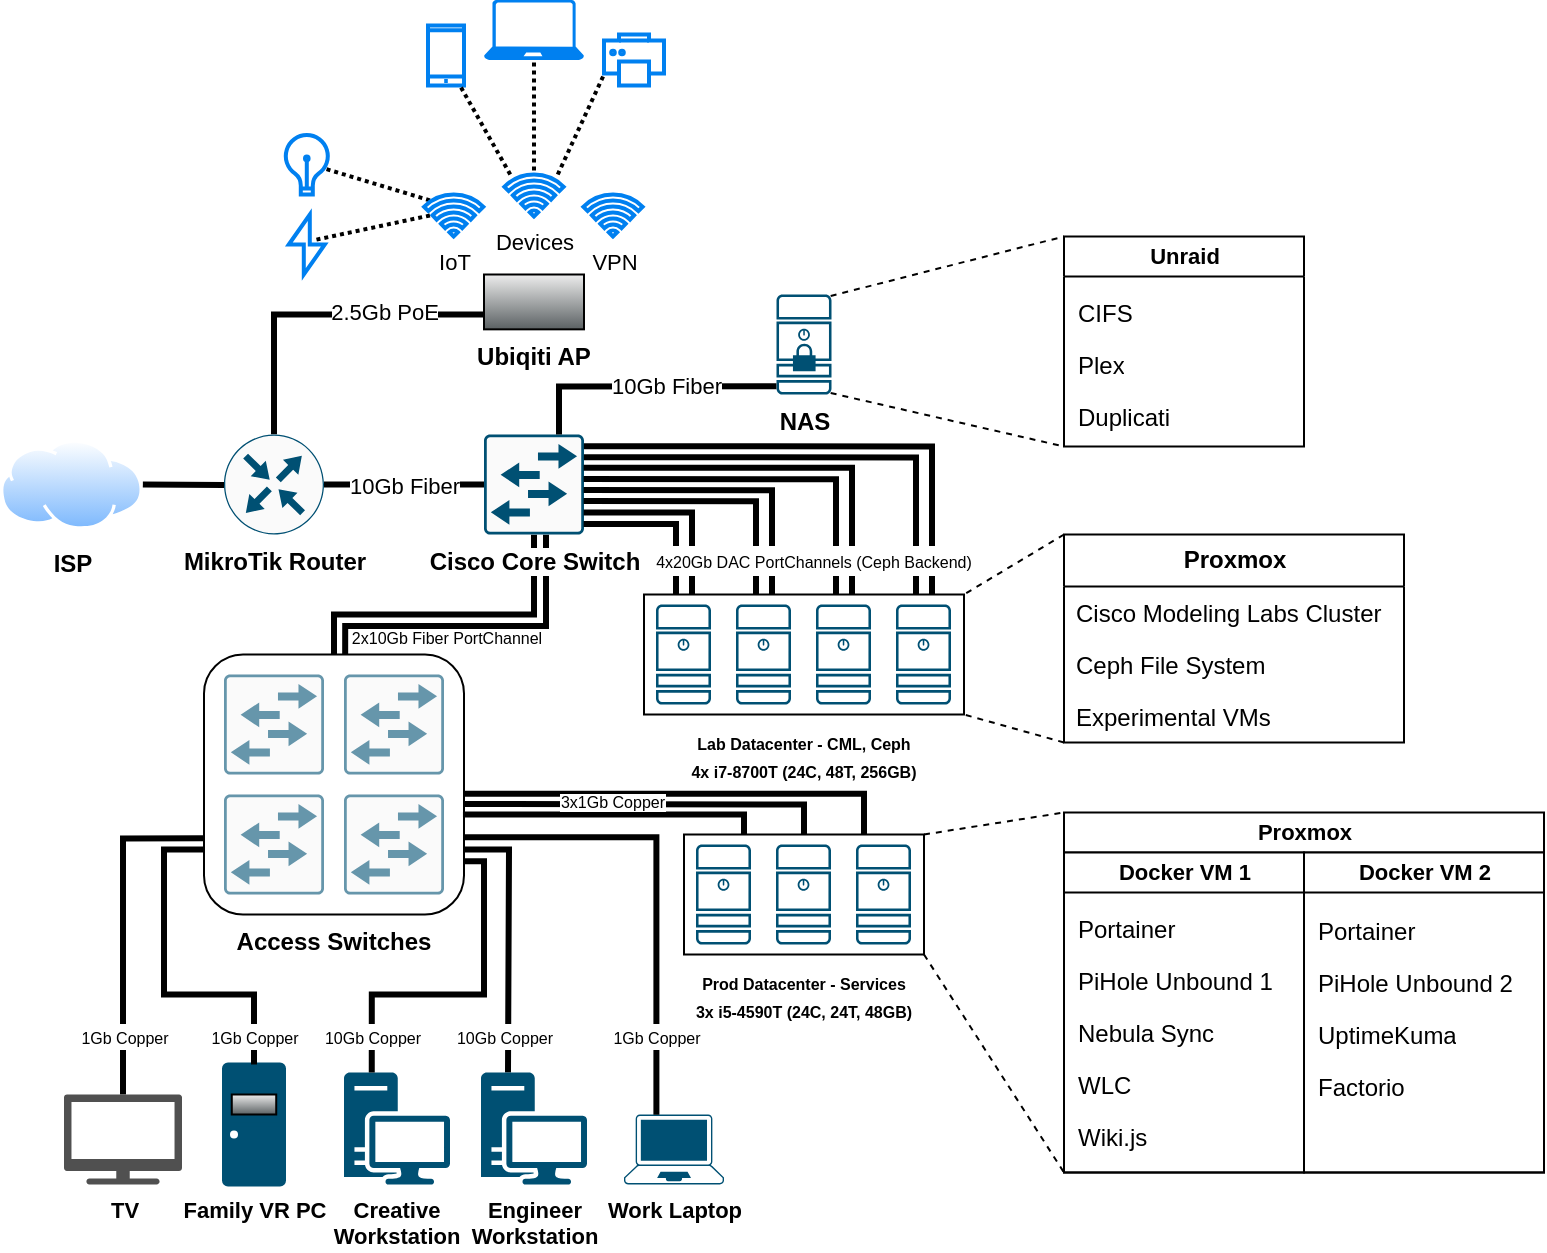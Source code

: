 <mxfile version="28.1.2">
  <diagram name="Page-1" id="eTh3aw0WYXCbbovTG8zj">
    <mxGraphModel dx="816" dy="702" grid="1" gridSize="10" guides="1" tooltips="1" connect="1" arrows="1" fold="0" page="1" pageScale="1" pageWidth="1100" pageHeight="850" math="0" shadow="0" adaptiveColors="none">
      <root>
        <mxCell id="0" />
        <mxCell id="1" parent="0" />
        <mxCell id="D5LrwT91D5c0MHAF4rOE-90" style="edgeStyle=orthogonalEdgeStyle;shape=connector;rounded=0;orthogonalLoop=1;jettySize=auto;html=1;exitX=0.62;exitY=1;exitDx=0;exitDy=0;exitPerimeter=0;entryX=0.543;entryY=0.001;entryDx=0;entryDy=0;entryPerimeter=0;strokeColor=default;strokeWidth=3;align=center;verticalAlign=middle;fontFamily=Helvetica;fontSize=11;fontColor=default;labelBackgroundColor=default;endArrow=none;endFill=0;" parent="1" source="lbnmV9Moz0TXLxYADeuH-9" target="lbnmV9Moz0TXLxYADeuH-22" edge="1">
          <mxGeometry relative="1" as="geometry">
            <Array as="points">
              <mxPoint x="321" y="393" />
              <mxPoint x="221" y="393" />
            </Array>
          </mxGeometry>
        </mxCell>
        <mxCell id="lbnmV9Moz0TXLxYADeuH-19" style="rounded=0;orthogonalLoop=1;jettySize=auto;html=1;exitX=0.5;exitY=0;exitDx=0;exitDy=0;exitPerimeter=0;endArrow=none;endFill=0;strokeWidth=3;elbow=vertical;edgeStyle=elbowEdgeStyle;" parent="1" source="lbnmV9Moz0TXLxYADeuH-7" target="lbnmV9Moz0TXLxYADeuH-11" edge="1">
          <mxGeometry relative="1" as="geometry">
            <Array as="points">
              <mxPoint x="220" y="237.25" />
              <mxPoint x="300" y="247.25" />
            </Array>
          </mxGeometry>
        </mxCell>
        <mxCell id="NO0hMIeCVV5FIhQQeRoq-9" value="2.5Gb PoE" style="edgeLabel;html=1;align=center;verticalAlign=middle;resizable=0;points=[];" parent="lbnmV9Moz0TXLxYADeuH-19" vertex="1" connectable="0">
          <mxGeometry x="-0.023" y="2" relative="1" as="geometry">
            <mxPoint x="34" as="offset" />
          </mxGeometry>
        </mxCell>
        <mxCell id="lbnmV9Moz0TXLxYADeuH-7" value="&lt;b&gt;MikroTik Router&lt;/b&gt;" style="sketch=0;points=[[0.5,0,0],[1,0.5,0],[0.5,1,0],[0,0.5,0],[0.145,0.145,0],[0.856,0.145,0],[0.855,0.856,0],[0.145,0.855,0]];verticalLabelPosition=bottom;html=1;verticalAlign=top;aspect=fixed;align=center;pointerEvents=1;shape=mxgraph.cisco19.rect;prIcon=router;fillColor=#FAFAFA;strokeColor=#005073;" parent="1" vertex="1">
          <mxGeometry x="160" y="297.25" width="50" height="50" as="geometry" />
        </mxCell>
        <mxCell id="NO0hMIeCVV5FIhQQeRoq-6" style="edgeStyle=orthogonalEdgeStyle;rounded=0;orthogonalLoop=1;jettySize=auto;html=1;exitX=0.5;exitY=1;exitDx=0;exitDy=0;exitPerimeter=0;entryX=0.5;entryY=0;entryDx=0;entryDy=0;endArrow=none;endFill=0;strokeWidth=3;" parent="1" source="lbnmV9Moz0TXLxYADeuH-9" target="lbnmV9Moz0TXLxYADeuH-22" edge="1">
          <mxGeometry relative="1" as="geometry">
            <Array as="points">
              <mxPoint x="315" y="387.25" />
              <mxPoint x="215" y="387.25" />
            </Array>
          </mxGeometry>
        </mxCell>
        <mxCell id="D5LrwT91D5c0MHAF4rOE-92" value="&lt;span style=&quot;font-size: 8px;&quot;&gt;2x10Gb Fiber PortChannel&lt;/span&gt;" style="edgeLabel;html=1;align=center;verticalAlign=middle;resizable=0;points=[];fontFamily=Helvetica;fontSize=11;fontColor=default;labelBackgroundColor=none;" parent="NO0hMIeCVV5FIhQQeRoq-6" vertex="1" connectable="0">
          <mxGeometry x="0.07" y="2" relative="1" as="geometry">
            <mxPoint x="1" y="8" as="offset" />
          </mxGeometry>
        </mxCell>
        <mxCell id="lbnmV9Moz0TXLxYADeuH-9" value="&lt;b style=&quot;background-color: light-dark(#ffffff, var(--ge-dark-color, #121212));&quot;&gt;Cisco Core Switch&lt;/b&gt;" style="sketch=0;points=[[0,0.25,0,0,0],[0,0.5,0,0,0],[0,0.75,0,0,0],[0.015,0.015,0,0,0],[0.015,0.985,0,0,0],[0.25,0,0,0,0],[0.25,1,0,0,0],[0.5,0,0,0,0],[0.5,1,0,0,0],[0.62,1,0,0,0],[0.75,0,0,0,0],[0.75,1,0,0,0],[0.985,0.015,0,0,0],[0.985,0.985,0,0,0],[1,0.25,0,0,0],[1,0.5,0,0,0],[1,0.75,0,0,0]];verticalLabelPosition=bottom;html=1;verticalAlign=top;aspect=fixed;align=center;pointerEvents=1;shape=mxgraph.cisco19.rect;prIcon=workgroup_switch;fillColor=#FAFAFA;strokeColor=#005073;" parent="1" vertex="1">
          <mxGeometry x="290" y="297.25" width="50" height="50" as="geometry" />
        </mxCell>
        <mxCell id="lbnmV9Moz0TXLxYADeuH-11" value="Ubiqiti AP" style="fillColorStyles=neutralFill;neutralFill=#9DA6A8;shape=mxgraph.networks2.icon;aspect=fixed;fillColor=#EDEDED;strokeColor=#000000;gradientColor=#5B6163;network2IconShadow=1;network2bgFillColor=none;labelPosition=center;verticalLabelPosition=bottom;align=center;verticalAlign=top;network2Icon=mxgraph.networks2.wireless_hub;network2IconYOffset=-0.114;network2IconW=1;network2IconH=0.548;fontStyle=1" parent="1" vertex="1">
          <mxGeometry x="290" y="217.25" width="50" height="27.425" as="geometry" />
        </mxCell>
        <mxCell id="lbnmV9Moz0TXLxYADeuH-18" style="edgeStyle=none;rounded=0;orthogonalLoop=1;jettySize=auto;html=1;exitX=1;exitY=0.5;exitDx=0;exitDy=0;exitPerimeter=0;entryX=0;entryY=0.5;entryDx=0;entryDy=0;entryPerimeter=0;endArrow=none;endFill=0;strokeWidth=3;" parent="1" source="lbnmV9Moz0TXLxYADeuH-7" target="lbnmV9Moz0TXLxYADeuH-9" edge="1">
          <mxGeometry relative="1" as="geometry" />
        </mxCell>
        <mxCell id="NO0hMIeCVV5FIhQQeRoq-28" value="10Gb Fiber" style="edgeLabel;html=1;align=center;verticalAlign=middle;resizable=0;points=[];" parent="lbnmV9Moz0TXLxYADeuH-18" vertex="1" connectable="0">
          <mxGeometry x="-0.017" relative="1" as="geometry">
            <mxPoint as="offset" />
          </mxGeometry>
        </mxCell>
        <mxCell id="OCqcyEJDrD8Cijfm78Pi-2" style="edgeStyle=orthogonalEdgeStyle;shape=connector;rounded=0;orthogonalLoop=1;jettySize=auto;html=1;exitX=1;exitY=0.75;exitDx=0;exitDy=0;strokeColor=default;strokeWidth=3;align=center;verticalAlign=middle;fontFamily=Helvetica;fontSize=11;fontColor=default;labelBackgroundColor=default;endArrow=none;endFill=0;" parent="1" source="lbnmV9Moz0TXLxYADeuH-22" edge="1">
          <mxGeometry relative="1" as="geometry">
            <mxPoint x="302" y="616.25" as="targetPoint" />
          </mxGeometry>
        </mxCell>
        <mxCell id="D5LrwT91D5c0MHAF4rOE-105" value="&lt;span style=&quot;font-size: 8px;&quot;&gt;10Gb Copper&lt;/span&gt;" style="edgeLabel;html=1;align=center;verticalAlign=middle;resizable=0;points=[];fontFamily=Helvetica;fontSize=11;fontColor=default;labelBackgroundColor=default;" parent="OCqcyEJDrD8Cijfm78Pi-2" vertex="1" connectable="0">
          <mxGeometry x="0.762" y="-1" relative="1" as="geometry">
            <mxPoint x="-1" y="-3" as="offset" />
          </mxGeometry>
        </mxCell>
        <mxCell id="OCqcyEJDrD8Cijfm78Pi-7" style="edgeStyle=orthogonalEdgeStyle;shape=connector;rounded=0;orthogonalLoop=1;jettySize=auto;html=1;exitX=-0.001;exitY=0.707;exitDx=0;exitDy=0;strokeColor=default;strokeWidth=3;align=center;verticalAlign=middle;fontFamily=Helvetica;fontSize=11;fontColor=default;labelBackgroundColor=default;endArrow=none;endFill=0;exitPerimeter=0;" parent="1" source="lbnmV9Moz0TXLxYADeuH-22" target="h3bOcEDEYmljnP3_BpeO-5" edge="1">
          <mxGeometry relative="1" as="geometry" />
        </mxCell>
        <mxCell id="D5LrwT91D5c0MHAF4rOE-103" value="&lt;font style=&quot;font-size: 8px;&quot;&gt;1Gb Copper&lt;/font&gt;" style="edgeLabel;html=1;align=center;verticalAlign=middle;resizable=0;points=[];fontFamily=Helvetica;fontSize=11;fontColor=default;labelBackgroundColor=default;" parent="OCqcyEJDrD8Cijfm78Pi-7" vertex="1" connectable="0">
          <mxGeometry x="0.674" relative="1" as="geometry">
            <mxPoint y="-2" as="offset" />
          </mxGeometry>
        </mxCell>
        <mxCell id="NO0hMIeCVV5FIhQQeRoq-17" value="" style="group;movable=1;connectable=1;dropTarget=0;container=0;" parent="1" vertex="1" connectable="0">
          <mxGeometry x="150" y="407.25" width="130" height="130" as="geometry" />
        </mxCell>
        <mxCell id="lbnmV9Moz0TXLxYADeuH-22" value="Access Switches" style="rounded=1;whiteSpace=wrap;html=1;verticalAlign=top;movable=1;resizable=1;rotatable=1;deletable=1;editable=1;locked=0;connectable=1;labelPosition=center;verticalLabelPosition=bottom;align=center;fontStyle=1;container=0;" parent="NO0hMIeCVV5FIhQQeRoq-17" vertex="1">
          <mxGeometry width="130" height="130" as="geometry" />
        </mxCell>
        <mxCell id="lbnmV9Moz0TXLxYADeuH-12" value="" style="sketch=0;points=[[0.015,0.015,0],[0.985,0.015,0],[0.985,0.985,0],[0.015,0.985,0],[0.25,0,0],[0.5,0,0],[0.75,0,0],[1,0.25,0],[1,0.5,0],[1,0.75,0],[0.75,1,0],[0.5,1,0],[0.25,1,0],[0,0.75,0],[0,0.5,0],[0,0.25,0]];verticalLabelPosition=bottom;html=1;verticalAlign=top;aspect=fixed;align=center;pointerEvents=1;shape=mxgraph.cisco19.rect;prIcon=workgroup_switch;fillColor=#FAFAFA;strokeColor=#6696AB;movable=1;resizable=1;rotatable=1;deletable=1;editable=1;locked=0;connectable=1;container=0;" parent="NO0hMIeCVV5FIhQQeRoq-17" vertex="1">
          <mxGeometry x="70" y="70" width="50" height="50" as="geometry" />
        </mxCell>
        <mxCell id="lbnmV9Moz0TXLxYADeuH-13" value="" style="sketch=0;points=[[0.015,0.015,0],[0.985,0.015,0],[0.985,0.985,0],[0.015,0.985,0],[0.25,0,0],[0.5,0,0],[0.75,0,0],[1,0.25,0],[1,0.5,0],[1,0.75,0],[0.75,1,0],[0.5,1,0],[0.25,1,0],[0,0.75,0],[0,0.5,0],[0,0.25,0]];verticalLabelPosition=bottom;html=1;verticalAlign=top;aspect=fixed;align=center;pointerEvents=1;shape=mxgraph.cisco19.rect;prIcon=workgroup_switch;fillColor=#FAFAFA;strokeColor=#6696AB;movable=1;resizable=1;rotatable=1;deletable=1;editable=1;locked=0;connectable=1;container=0;" parent="NO0hMIeCVV5FIhQQeRoq-17" vertex="1">
          <mxGeometry x="10" y="10" width="50" height="50" as="geometry" />
        </mxCell>
        <mxCell id="lbnmV9Moz0TXLxYADeuH-14" value="" style="sketch=0;points=[[0.015,0.015,0],[0.985,0.015,0],[0.985,0.985,0],[0.015,0.985,0],[0.25,0,0],[0.5,0,0],[0.75,0,0],[1,0.25,0],[1,0.5,0],[1,0.75,0],[0.75,1,0],[0.5,1,0],[0.25,1,0],[0,0.75,0],[0,0.5,0],[0,0.25,0]];verticalLabelPosition=bottom;html=1;verticalAlign=top;aspect=fixed;align=center;pointerEvents=1;shape=mxgraph.cisco19.rect;prIcon=workgroup_switch;fillColor=#FAFAFA;strokeColor=#6696AB;movable=1;resizable=1;rotatable=1;deletable=1;editable=1;locked=0;connectable=1;container=0;" parent="NO0hMIeCVV5FIhQQeRoq-17" vertex="1">
          <mxGeometry x="10" y="70" width="50" height="50" as="geometry" />
        </mxCell>
        <mxCell id="lbnmV9Moz0TXLxYADeuH-15" value="" style="sketch=0;points=[[0.015,0.015,0],[0.985,0.015,0],[0.985,0.985,0],[0.015,0.985,0],[0.25,0,0],[0.5,0,0],[0.75,0,0],[1,0.25,0],[1,0.5,0],[1,0.75,0],[0.75,1,0],[0.5,1,0],[0.25,1,0],[0,0.75,0],[0,0.5,0],[0,0.25,0]];verticalLabelPosition=bottom;html=1;verticalAlign=top;aspect=fixed;align=center;pointerEvents=1;shape=mxgraph.cisco19.rect;prIcon=workgroup_switch;fillColor=#FAFAFA;strokeColor=#6696AB;movable=1;resizable=1;rotatable=1;deletable=1;editable=1;locked=0;connectable=1;container=0;" parent="NO0hMIeCVV5FIhQQeRoq-17" vertex="1">
          <mxGeometry x="70" y="10" width="50" height="50" as="geometry" />
        </mxCell>
        <mxCell id="D5LrwT91D5c0MHAF4rOE-84" style="edgeStyle=none;shape=connector;rounded=0;orthogonalLoop=1;jettySize=auto;html=1;exitX=0.985;exitY=0.985;exitDx=0;exitDy=0;exitPerimeter=0;entryX=0;entryY=1;entryDx=0;entryDy=0;dashed=1;strokeColor=default;align=center;verticalAlign=middle;fontFamily=Helvetica;fontSize=11;fontColor=default;labelBackgroundColor=default;endArrow=none;endFill=0;" parent="1" source="NO0hMIeCVV5FIhQQeRoq-22" target="D5LrwT91D5c0MHAF4rOE-27" edge="1">
          <mxGeometry relative="1" as="geometry" />
        </mxCell>
        <mxCell id="D5LrwT91D5c0MHAF4rOE-85" style="edgeStyle=none;shape=connector;rounded=0;orthogonalLoop=1;jettySize=auto;html=1;exitX=0.985;exitY=0.015;exitDx=0;exitDy=0;exitPerimeter=0;entryX=0;entryY=0;entryDx=0;entryDy=0;dashed=1;strokeColor=default;align=center;verticalAlign=middle;fontFamily=Helvetica;fontSize=11;fontColor=default;labelBackgroundColor=default;endArrow=none;endFill=0;" parent="1" source="NO0hMIeCVV5FIhQQeRoq-22" target="D5LrwT91D5c0MHAF4rOE-27" edge="1">
          <mxGeometry relative="1" as="geometry" />
        </mxCell>
        <mxCell id="NO0hMIeCVV5FIhQQeRoq-22" value="&lt;b&gt;NAS&lt;/b&gt;" style="sketch=0;points=[[0.015,0.015,0],[0.985,0.015,0],[0.985,0.985,0],[0.015,0.985,0],[0.25,0,0],[0.5,0,0],[0.75,0,0],[1,0.25,0],[1,0.5,0],[1,0.75,0],[0.75,1,0],[0.5,1,0],[0.25,1,0],[0,0.75,0],[0,0.5,0],[0,0.25,0]];verticalLabelPosition=bottom;html=1;verticalAlign=top;aspect=fixed;align=center;pointerEvents=1;shape=mxgraph.cisco19.secure_server;fillColor=#005073;strokeColor=none;" parent="1" vertex="1">
          <mxGeometry x="436.25" y="227.25" width="27.5" height="50" as="geometry" />
        </mxCell>
        <mxCell id="NO0hMIeCVV5FIhQQeRoq-27" value="" style="group;verticalAlign=top;labelPosition=center;verticalLabelPosition=bottom;align=center;points=[[0,0,0,0,0],[0,0.25,0,0,0],[0,0.5,0,0,0],[0,0.75,0,0,0],[0,1,0,0,0],[0.1,0,0,0,0],[0.15,0,0,0,0],[0.25,1,0,0,0],[0.35,0,0,0,0],[0.4,0,0,0,0],[0.5,1,0,0,0],[0.6,0,0,0,0],[0.65,0,0,0,0],[0.75,1,0,0,0],[0.85,0,0,0,0],[0.9,0,0,0,0],[1,0,0,0,0],[1,0.25,0,0,0],[1,0.5,0,0,0],[1,0.75,0,0,0],[1,1,0,0,0]];" parent="1" vertex="1" connectable="0">
          <mxGeometry x="370" y="377.25" width="160" height="60" as="geometry" />
        </mxCell>
        <mxCell id="NO0hMIeCVV5FIhQQeRoq-26" value="&lt;font style=&quot;font-size: 8px;&quot;&gt;Lab Datacenter - CML, Ceph&lt;br&gt;4x i7-8700T (24C, 48T, 256GB)&lt;/font&gt;" style="rounded=0;whiteSpace=wrap;html=1;verticalAlign=top;labelPosition=center;verticalLabelPosition=bottom;align=center;fontStyle=1;points=[[0,0,0,0,0],[0,0.25,0,0,0],[0,0.5,0,0,0],[0,0.75,0,0,0],[0,1,0,0,0],[0.1,0,0,0,0],[0.15,0,0,0,0],[0.25,1,0,0,0],[0.35,0,0,0,0],[0.4,0,0,0,0],[0.5,1,0,0,0],[0.6,0,0,0,0],[0.65,0,0,0,0],[0.75,1,0,0,0],[0.85,0,0,0,0],[0.9,0,0,0,0],[1,0,0,0,0],[1,0.25,0,0,0],[1,0.5,0,0,0],[1,0.75,0,0,0],[1,1,0,0,0]];" parent="NO0hMIeCVV5FIhQQeRoq-27" vertex="1">
          <mxGeometry width="160" height="60" as="geometry" />
        </mxCell>
        <mxCell id="NO0hMIeCVV5FIhQQeRoq-21" value="" style="sketch=0;points=[[0.015,0.015,0],[0.985,0.015,0],[0.985,0.985,0],[0.015,0.985,0],[0.25,0,0],[0.5,0,0],[0.75,0,0],[1,0.25,0],[1,0.5,0],[1,0.75,0],[0.75,1,0],[0.5,1,0],[0.25,1,0],[0,0.75,0],[0,0.5,0],[0,0.25,0]];verticalLabelPosition=bottom;html=1;verticalAlign=top;aspect=fixed;align=center;pointerEvents=1;shape=mxgraph.cisco19.server;fillColor=#005073;strokeColor=none;" parent="NO0hMIeCVV5FIhQQeRoq-27" vertex="1">
          <mxGeometry x="6" y="5" width="27.5" height="50" as="geometry" />
        </mxCell>
        <mxCell id="NO0hMIeCVV5FIhQQeRoq-23" value="" style="sketch=0;points=[[0.015,0.015,0],[0.985,0.015,0],[0.985,0.985,0],[0.015,0.985,0],[0.25,0,0],[0.5,0,0],[0.75,0,0],[1,0.25,0],[1,0.5,0],[1,0.75,0],[0.75,1,0],[0.5,1,0],[0.25,1,0],[0,0.75,0],[0,0.5,0],[0,0.25,0]];verticalLabelPosition=bottom;html=1;verticalAlign=top;aspect=fixed;align=center;pointerEvents=1;shape=mxgraph.cisco19.server;fillColor=#005073;strokeColor=none;" parent="NO0hMIeCVV5FIhQQeRoq-27" vertex="1">
          <mxGeometry x="46" y="5" width="27.5" height="50" as="geometry" />
        </mxCell>
        <mxCell id="NO0hMIeCVV5FIhQQeRoq-24" value="" style="sketch=0;points=[[0.015,0.015,0],[0.985,0.015,0],[0.985,0.985,0],[0.015,0.985,0],[0.25,0,0],[0.5,0,0],[0.75,0,0],[1,0.25,0],[1,0.5,0],[1,0.75,0],[0.75,1,0],[0.5,1,0],[0.25,1,0],[0,0.75,0],[0,0.5,0],[0,0.25,0]];verticalLabelPosition=bottom;html=1;verticalAlign=top;aspect=fixed;align=center;pointerEvents=1;shape=mxgraph.cisco19.server;fillColor=#005073;strokeColor=none;" parent="NO0hMIeCVV5FIhQQeRoq-27" vertex="1">
          <mxGeometry x="86" y="5" width="27.5" height="50" as="geometry" />
        </mxCell>
        <mxCell id="NO0hMIeCVV5FIhQQeRoq-25" value="" style="sketch=0;points=[[0.015,0.015,0],[0.985,0.015,0],[0.985,0.985,0],[0.015,0.985,0],[0.25,0,0],[0.5,0,0],[0.75,0,0],[1,0.25,0],[1,0.5,0],[1,0.75,0],[0.75,1,0],[0.5,1,0],[0.25,1,0],[0,0.75,0],[0,0.5,0],[0,0.25,0]];verticalLabelPosition=bottom;html=1;verticalAlign=top;aspect=fixed;align=center;pointerEvents=1;shape=mxgraph.cisco19.server;fillColor=#005073;strokeColor=none;" parent="NO0hMIeCVV5FIhQQeRoq-27" vertex="1">
          <mxGeometry x="126" y="5" width="27.5" height="50" as="geometry" />
        </mxCell>
        <mxCell id="NO0hMIeCVV5FIhQQeRoq-31" style="edgeStyle=orthogonalEdgeStyle;shape=connector;rounded=0;orthogonalLoop=1;jettySize=auto;html=1;exitX=0.65;exitY=0;exitDx=0;exitDy=0;entryX=0.996;entryY=0.333;entryDx=0;entryDy=0;entryPerimeter=0;strokeColor=default;strokeWidth=3;align=center;verticalAlign=middle;fontFamily=Helvetica;fontSize=11;fontColor=default;labelBackgroundColor=default;endArrow=none;endFill=0;exitPerimeter=0;" parent="1" source="NO0hMIeCVV5FIhQQeRoq-26" target="lbnmV9Moz0TXLxYADeuH-9" edge="1">
          <mxGeometry relative="1" as="geometry">
            <Array as="points">
              <mxPoint x="474" y="314" />
            </Array>
          </mxGeometry>
        </mxCell>
        <mxCell id="NO0hMIeCVV5FIhQQeRoq-32" style="edgeStyle=orthogonalEdgeStyle;shape=connector;rounded=0;orthogonalLoop=1;jettySize=auto;html=1;exitX=0.4;exitY=0;exitDx=0;exitDy=0;entryX=0.996;entryY=0.556;entryDx=0;entryDy=0;entryPerimeter=0;strokeColor=default;strokeWidth=3;align=center;verticalAlign=middle;fontFamily=Helvetica;fontSize=11;fontColor=default;labelBackgroundColor=default;endArrow=none;endFill=0;exitPerimeter=0;" parent="1" source="NO0hMIeCVV5FIhQQeRoq-26" target="lbnmV9Moz0TXLxYADeuH-9" edge="1">
          <mxGeometry relative="1" as="geometry" />
        </mxCell>
        <mxCell id="NO0hMIeCVV5FIhQQeRoq-36" style="edgeStyle=orthogonalEdgeStyle;shape=connector;rounded=0;orthogonalLoop=1;jettySize=auto;html=1;entryX=0.999;entryY=0.118;entryDx=0;entryDy=0;entryPerimeter=0;strokeColor=default;strokeWidth=3;align=center;verticalAlign=middle;fontFamily=Helvetica;fontSize=11;fontColor=default;labelBackgroundColor=default;endArrow=none;endFill=0;exitX=0.9;exitY=0;exitDx=0;exitDy=0;exitPerimeter=0;" parent="1" target="lbnmV9Moz0TXLxYADeuH-9" edge="1" source="NO0hMIeCVV5FIhQQeRoq-26">
          <mxGeometry relative="1" as="geometry">
            <mxPoint x="528" y="377.25" as="sourcePoint" />
            <Array as="points">
              <mxPoint x="514" y="303" />
            </Array>
          </mxGeometry>
        </mxCell>
        <mxCell id="NO0hMIeCVV5FIhQQeRoq-46" style="edgeStyle=orthogonalEdgeStyle;shape=connector;rounded=0;orthogonalLoop=1;jettySize=auto;html=1;exitX=0.75;exitY=0;exitDx=0;exitDy=0;exitPerimeter=0;entryX=-0.002;entryY=0.918;entryDx=0;entryDy=0;entryPerimeter=0;strokeColor=default;strokeWidth=3;align=center;verticalAlign=middle;fontFamily=Helvetica;fontSize=11;fontColor=default;labelBackgroundColor=default;endArrow=none;endFill=0;" parent="1" source="lbnmV9Moz0TXLxYADeuH-9" target="NO0hMIeCVV5FIhQQeRoq-22" edge="1">
          <mxGeometry relative="1" as="geometry">
            <Array as="points">
              <mxPoint x="327" y="273.25" />
            </Array>
          </mxGeometry>
        </mxCell>
        <mxCell id="8GofJGXbrdM40KDC0A-a-19" value="10Gb Fiber" style="edgeLabel;html=1;align=center;verticalAlign=middle;resizable=0;points=[];fontFamily=Helvetica;fontSize=11;fontColor=default;labelBackgroundColor=default;" parent="NO0hMIeCVV5FIhQQeRoq-46" vertex="1" connectable="0">
          <mxGeometry x="0.161" relative="1" as="geometry">
            <mxPoint as="offset" />
          </mxGeometry>
        </mxCell>
        <mxCell id="fddtgmEfxXLfXS1tYtdZ-1" style="edgeStyle=orthogonalEdgeStyle;rounded=0;orthogonalLoop=1;jettySize=auto;html=1;entryX=0.85;entryY=0;entryDx=0;entryDy=0;entryPerimeter=0;strokeWidth=3;endArrow=none;endFill=0;exitX=0.999;exitY=0.228;exitDx=0;exitDy=0;exitPerimeter=0;" parent="1" source="lbnmV9Moz0TXLxYADeuH-9" target="NO0hMIeCVV5FIhQQeRoq-26" edge="1">
          <mxGeometry relative="1" as="geometry">
            <mxPoint x="340" y="309.25" as="sourcePoint" />
          </mxGeometry>
        </mxCell>
        <mxCell id="fddtgmEfxXLfXS1tYtdZ-2" style="edgeStyle=orthogonalEdgeStyle;shape=connector;rounded=0;orthogonalLoop=1;jettySize=auto;html=1;exitX=0.996;exitY=0.446;exitDx=0;exitDy=0;exitPerimeter=0;strokeColor=default;strokeWidth=3;align=center;verticalAlign=middle;fontFamily=Helvetica;fontSize=11;fontColor=default;labelBackgroundColor=default;endArrow=none;endFill=0;entryX=0.6;entryY=0;entryDx=0;entryDy=0;entryPerimeter=0;" parent="1" source="lbnmV9Moz0TXLxYADeuH-9" edge="1" target="NO0hMIeCVV5FIhQQeRoq-26">
          <mxGeometry relative="1" as="geometry">
            <mxPoint x="470" y="377.25" as="targetPoint" />
          </mxGeometry>
        </mxCell>
        <mxCell id="fddtgmEfxXLfXS1tYtdZ-3" style="edgeStyle=orthogonalEdgeStyle;shape=connector;rounded=0;orthogonalLoop=1;jettySize=auto;html=1;exitX=0.996;exitY=0.666;exitDx=0;exitDy=0;exitPerimeter=0;entryX=0.35;entryY=0;entryDx=0;entryDy=0;entryPerimeter=0;strokeColor=default;strokeWidth=3;align=center;verticalAlign=middle;fontFamily=Helvetica;fontSize=11;fontColor=default;labelBackgroundColor=default;endArrow=none;endFill=0;" parent="1" source="lbnmV9Moz0TXLxYADeuH-9" target="NO0hMIeCVV5FIhQQeRoq-26" edge="1">
          <mxGeometry relative="1" as="geometry" />
        </mxCell>
        <mxCell id="fddtgmEfxXLfXS1tYtdZ-4" style="edgeStyle=orthogonalEdgeStyle;shape=connector;rounded=0;orthogonalLoop=1;jettySize=auto;html=1;exitX=0.15;exitY=0;exitDx=0;exitDy=0;entryX=0.996;entryY=0.779;entryDx=0;entryDy=0;entryPerimeter=0;strokeColor=default;strokeWidth=3;align=center;verticalAlign=middle;fontFamily=Helvetica;fontSize=11;fontColor=default;labelBackgroundColor=default;endArrow=none;endFill=0;exitPerimeter=0;" parent="1" source="NO0hMIeCVV5FIhQQeRoq-26" target="lbnmV9Moz0TXLxYADeuH-9" edge="1">
          <mxGeometry relative="1" as="geometry" />
        </mxCell>
        <mxCell id="fddtgmEfxXLfXS1tYtdZ-5" style="edgeStyle=orthogonalEdgeStyle;shape=connector;rounded=0;orthogonalLoop=1;jettySize=auto;html=1;exitX=0.1;exitY=0;exitDx=0;exitDy=0;entryX=0.996;entryY=0.894;entryDx=0;entryDy=0;entryPerimeter=0;strokeColor=default;strokeWidth=3;align=center;verticalAlign=middle;fontFamily=Helvetica;fontSize=11;fontColor=default;labelBackgroundColor=default;endArrow=none;endFill=0;exitPerimeter=0;" parent="1" source="NO0hMIeCVV5FIhQQeRoq-26" target="lbnmV9Moz0TXLxYADeuH-9" edge="1">
          <mxGeometry relative="1" as="geometry" />
        </mxCell>
        <mxCell id="8GofJGXbrdM40KDC0A-a-2" value="&lt;font style=&quot;font-size: 8px;&quot;&gt;4x20Gb DAC PortChannels (Ceph Backend)&lt;/font&gt;" style="text;html=1;align=center;verticalAlign=middle;whiteSpace=wrap;rounded=0;labelBackgroundColor=default;" parent="1" vertex="1">
          <mxGeometry x="370" y="344.75" width="170" height="30" as="geometry" />
        </mxCell>
        <mxCell id="8GofJGXbrdM40KDC0A-a-8" value="" style="group;labelPosition=center;verticalLabelPosition=bottom;align=center;verticalAlign=bottom;" parent="1" vertex="1" connectable="0">
          <mxGeometry x="390" y="497.25" width="120" height="60" as="geometry" />
        </mxCell>
        <mxCell id="8GofJGXbrdM40KDC0A-a-7" value="&lt;font style=&quot;font-size: 8px;&quot;&gt;&lt;b style=&quot;&quot;&gt;Prod Datacenter - Services&lt;br&gt;3x i5-4590T (24C, 24T, 48GB&lt;span style=&quot;background-color: transparent; color: light-dark(rgb(0, 0, 0), rgb(255, 255, 255));&quot;&gt;)&lt;/span&gt;&lt;/b&gt;&lt;/font&gt;" style="rounded=0;whiteSpace=wrap;html=1;verticalAlign=top;labelPosition=center;verticalLabelPosition=bottom;align=center;" parent="8GofJGXbrdM40KDC0A-a-8" vertex="1">
          <mxGeometry width="120" height="60" as="geometry" />
        </mxCell>
        <mxCell id="8GofJGXbrdM40KDC0A-a-4" value="" style="sketch=0;points=[[0.015,0.015,0],[0.985,0.015,0],[0.985,0.985,0],[0.015,0.985,0],[0.25,0,0],[0.5,0,0],[0.75,0,0],[1,0.25,0],[1,0.5,0],[1,0.75,0],[0.75,1,0],[0.5,1,0],[0.25,1,0],[0,0.75,0],[0,0.5,0],[0,0.25,0]];verticalLabelPosition=bottom;html=1;verticalAlign=top;aspect=fixed;align=center;pointerEvents=1;shape=mxgraph.cisco19.server;fillColor=#005073;strokeColor=none;" parent="8GofJGXbrdM40KDC0A-a-8" vertex="1">
          <mxGeometry x="6" y="5" width="27.5" height="50" as="geometry" />
        </mxCell>
        <mxCell id="8GofJGXbrdM40KDC0A-a-5" value="" style="sketch=0;points=[[0.015,0.015,0],[0.985,0.015,0],[0.985,0.985,0],[0.015,0.985,0],[0.25,0,0],[0.5,0,0],[0.75,0,0],[1,0.25,0],[1,0.5,0],[1,0.75,0],[0.75,1,0],[0.5,1,0],[0.25,1,0],[0,0.75,0],[0,0.5,0],[0,0.25,0]];verticalLabelPosition=bottom;html=1;verticalAlign=top;aspect=fixed;align=center;pointerEvents=1;shape=mxgraph.cisco19.server;fillColor=#005073;strokeColor=none;" parent="8GofJGXbrdM40KDC0A-a-8" vertex="1">
          <mxGeometry x="46" y="5" width="27.5" height="50" as="geometry" />
        </mxCell>
        <mxCell id="8GofJGXbrdM40KDC0A-a-6" value="" style="sketch=0;points=[[0.015,0.015,0],[0.985,0.015,0],[0.985,0.985,0],[0.015,0.985,0],[0.25,0,0],[0.5,0,0],[0.75,0,0],[1,0.25,0],[1,0.5,0],[1,0.75,0],[0.75,1,0],[0.5,1,0],[0.25,1,0],[0,0.75,0],[0,0.5,0],[0,0.25,0]];verticalLabelPosition=bottom;html=1;verticalAlign=top;aspect=fixed;align=center;pointerEvents=1;shape=mxgraph.cisco19.server;fillColor=#005073;strokeColor=none;" parent="8GofJGXbrdM40KDC0A-a-8" vertex="1">
          <mxGeometry x="86" y="5" width="27.5" height="50" as="geometry" />
        </mxCell>
        <mxCell id="8GofJGXbrdM40KDC0A-a-11" style="edgeStyle=orthogonalEdgeStyle;shape=connector;rounded=0;orthogonalLoop=1;jettySize=auto;html=1;exitX=0.25;exitY=0;exitDx=0;exitDy=0;entryX=0.996;entryY=0.615;entryDx=0;entryDy=0;entryPerimeter=0;strokeColor=default;strokeWidth=3;align=center;verticalAlign=middle;fontFamily=Helvetica;fontSize=11;fontColor=default;labelBackgroundColor=default;endArrow=none;endFill=0;" parent="1" source="8GofJGXbrdM40KDC0A-a-7" target="lbnmV9Moz0TXLxYADeuH-22" edge="1">
          <mxGeometry relative="1" as="geometry">
            <Array as="points">
              <mxPoint x="420" y="487.25" />
            </Array>
          </mxGeometry>
        </mxCell>
        <mxCell id="8GofJGXbrdM40KDC0A-a-13" style="edgeStyle=orthogonalEdgeStyle;shape=connector;rounded=0;orthogonalLoop=1;jettySize=auto;html=1;exitX=0.5;exitY=0;exitDx=0;exitDy=0;entryX=1.003;entryY=0.575;entryDx=0;entryDy=0;entryPerimeter=0;strokeColor=default;strokeWidth=3;align=center;verticalAlign=middle;fontFamily=Helvetica;fontSize=11;fontColor=default;labelBackgroundColor=default;endArrow=none;endFill=0;" parent="1" source="8GofJGXbrdM40KDC0A-a-7" target="lbnmV9Moz0TXLxYADeuH-22" edge="1">
          <mxGeometry relative="1" as="geometry">
            <Array as="points">
              <mxPoint x="430" y="482.25" />
              <mxPoint x="325" y="482.25" />
            </Array>
          </mxGeometry>
        </mxCell>
        <mxCell id="8GofJGXbrdM40KDC0A-a-14" style="edgeStyle=orthogonalEdgeStyle;shape=connector;rounded=0;orthogonalLoop=1;jettySize=auto;html=1;exitX=0.75;exitY=0;exitDx=0;exitDy=0;entryX=1;entryY=0.536;entryDx=0;entryDy=0;entryPerimeter=0;strokeColor=default;strokeWidth=3;align=center;verticalAlign=middle;fontFamily=Helvetica;fontSize=11;fontColor=default;labelBackgroundColor=default;endArrow=none;endFill=0;" parent="1" source="8GofJGXbrdM40KDC0A-a-7" target="lbnmV9Moz0TXLxYADeuH-22" edge="1">
          <mxGeometry relative="1" as="geometry" />
        </mxCell>
        <mxCell id="8GofJGXbrdM40KDC0A-a-20" value="3x1Gb Copper" style="text;html=1;align=center;verticalAlign=middle;whiteSpace=wrap;rounded=0;fontFamily=Helvetica;fontSize=8;fontColor=default;labelBackgroundColor=default;" parent="1" vertex="1">
          <mxGeometry x="312" y="476.25" width="85" height="10" as="geometry" />
        </mxCell>
        <mxCell id="8GofJGXbrdM40KDC0A-a-23" value="Engineer Workstation" style="sketch=0;pointerEvents=1;shadow=0;dashed=0;html=1;strokeColor=none;fillColor=light-dark(#005073,#505050);labelPosition=center;verticalLabelPosition=bottom;verticalAlign=top;outlineConnect=0;align=center;shape=mxgraph.office.devices.workstation;fontFamily=Helvetica;fontSize=11;fontColor=default;labelBackgroundColor=default;whiteSpace=wrap;fontStyle=1" parent="1" vertex="1">
          <mxGeometry x="288.5" y="616.25" width="53" height="56" as="geometry" />
        </mxCell>
        <mxCell id="8GofJGXbrdM40KDC0A-a-27" value="Creative Workstation" style="sketch=0;pointerEvents=1;shadow=0;dashed=0;html=1;strokeColor=none;fillColor=light-dark(#005073,#505050);labelPosition=center;verticalLabelPosition=bottom;verticalAlign=top;outlineConnect=0;align=center;shape=mxgraph.office.devices.workstation;fontFamily=Helvetica;fontSize=11;fontColor=default;labelBackgroundColor=default;whiteSpace=wrap;fontStyle=1" parent="1" vertex="1">
          <mxGeometry x="220" y="616.25" width="53" height="56" as="geometry" />
        </mxCell>
        <mxCell id="8GofJGXbrdM40KDC0A-a-29" value="Work Laptop" style="points=[[0.13,0.02,0],[0.5,0,0],[0.87,0.02,0],[0.885,0.4,0],[0.985,0.985,0],[0.5,1,0],[0.015,0.985,0],[0.115,0.4,0]];verticalLabelPosition=bottom;sketch=0;html=1;verticalAlign=top;aspect=fixed;align=center;pointerEvents=1;shape=mxgraph.cisco19.laptop;fillColor=#005073;strokeColor=none;fontFamily=Helvetica;fontSize=11;fontColor=default;labelBackgroundColor=default;fontStyle=1" parent="1" vertex="1">
          <mxGeometry x="360" y="637.25" width="50" height="35" as="geometry" />
        </mxCell>
        <mxCell id="8GofJGXbrdM40KDC0A-a-30" value="Family VR PC" style="fontColor=#000000;verticalAlign=top;verticalLabelPosition=bottom;labelPosition=center;align=center;html=1;outlineConnect=0;fillColor=light-dark(#005073,#CCCCCC);strokeColor=light-dark(#005073,#6881B3);gradientColor=none;gradientDirection=north;strokeWidth=2;shape=mxgraph.networks.desktop_pc;fontFamily=Helvetica;fontSize=11;labelBackgroundColor=default;fontStyle=1" parent="1" vertex="1">
          <mxGeometry x="160" y="612.25" width="30" height="60" as="geometry" />
        </mxCell>
        <mxCell id="8GofJGXbrdM40KDC0A-a-31" value="" style="shape=mxgraph.networks2.icon;aspect=fixed;fillColor=#EDEDED;strokeColor=#000000;gradientColor=#5B6163;network2IconShadow=1;network2bgFillColor=none;labelPosition=center;verticalLabelPosition=bottom;align=center;verticalAlign=top;network2Icon=mxgraph.networks2.vr;network2IconYOffset=-0.015;network2IconW=1;network2IconH=0.45;fontFamily=Helvetica;fontSize=11;fontColor=default;labelBackgroundColor=default;" parent="1" vertex="1">
          <mxGeometry x="163.89" y="627.25" width="22.22" height="10" as="geometry" />
        </mxCell>
        <mxCell id="h3bOcEDEYmljnP3_BpeO-5" value="TV" style="sketch=0;pointerEvents=1;shadow=0;dashed=0;html=1;strokeColor=none;fillColor=#505050;labelPosition=center;verticalLabelPosition=bottom;verticalAlign=top;outlineConnect=0;align=center;shape=mxgraph.office.devices.tv;fontFamily=Helvetica;fontSize=11;fontColor=default;labelBackgroundColor=default;fontStyle=1" parent="1" vertex="1">
          <mxGeometry x="80" y="627.25" width="59" height="45" as="geometry" />
        </mxCell>
        <mxCell id="h3bOcEDEYmljnP3_BpeO-8" style="edgeStyle=orthogonalEdgeStyle;shape=connector;rounded=0;orthogonalLoop=1;jettySize=auto;html=1;exitX=1;exitY=0.703;exitDx=0;exitDy=0;entryX=0.324;entryY=0.003;entryDx=0;entryDy=0;entryPerimeter=0;strokeColor=default;strokeWidth=3;align=center;verticalAlign=middle;fontFamily=Helvetica;fontSize=11;fontColor=default;labelBackgroundColor=default;endArrow=none;endFill=0;exitPerimeter=0;" parent="1" source="lbnmV9Moz0TXLxYADeuH-22" target="8GofJGXbrdM40KDC0A-a-29" edge="1">
          <mxGeometry relative="1" as="geometry" />
        </mxCell>
        <mxCell id="D5LrwT91D5c0MHAF4rOE-100" value="&lt;font style=&quot;font-size: 8px;&quot;&gt;1Gb Copper&lt;/font&gt;" style="edgeLabel;html=1;align=center;verticalAlign=middle;resizable=0;points=[];fontFamily=Helvetica;fontSize=11;fontColor=default;labelBackgroundColor=default;" parent="h3bOcEDEYmljnP3_BpeO-8" vertex="1" connectable="0">
          <mxGeometry x="0.453" relative="1" as="geometry">
            <mxPoint y="25" as="offset" />
          </mxGeometry>
        </mxCell>
        <mxCell id="OCqcyEJDrD8Cijfm78Pi-5" style="edgeStyle=orthogonalEdgeStyle;shape=connector;rounded=0;orthogonalLoop=1;jettySize=auto;html=1;exitX=1.002;exitY=0.795;exitDx=0;exitDy=0;entryX=0.262;entryY=0.001;entryDx=0;entryDy=0;entryPerimeter=0;strokeColor=default;strokeWidth=3;align=center;verticalAlign=middle;fontFamily=Helvetica;fontSize=11;fontColor=default;labelBackgroundColor=default;endArrow=none;endFill=0;exitPerimeter=0;" parent="1" source="lbnmV9Moz0TXLxYADeuH-22" target="8GofJGXbrdM40KDC0A-a-27" edge="1">
          <mxGeometry relative="1" as="geometry">
            <Array as="points">
              <mxPoint x="290" y="510.25" />
              <mxPoint x="290" y="577.25" />
              <mxPoint x="234" y="577.25" />
            </Array>
          </mxGeometry>
        </mxCell>
        <mxCell id="D5LrwT91D5c0MHAF4rOE-104" value="&lt;font style=&quot;font-size: 8px;&quot;&gt;10Gb Copper&lt;/font&gt;" style="edgeLabel;html=1;align=center;verticalAlign=middle;resizable=0;points=[];fontFamily=Helvetica;fontSize=11;fontColor=default;labelBackgroundColor=default;" parent="OCqcyEJDrD8Cijfm78Pi-5" vertex="1" connectable="0">
          <mxGeometry x="0.808" relative="1" as="geometry">
            <mxPoint y="-2" as="offset" />
          </mxGeometry>
        </mxCell>
        <mxCell id="OCqcyEJDrD8Cijfm78Pi-6" style="edgeStyle=orthogonalEdgeStyle;shape=connector;rounded=0;orthogonalLoop=1;jettySize=auto;html=1;exitX=0;exitY=0.75;exitDx=0;exitDy=0;entryX=0.5;entryY=0;entryDx=0;entryDy=0;entryPerimeter=0;strokeColor=default;strokeWidth=3;align=center;verticalAlign=middle;fontFamily=Helvetica;fontSize=11;fontColor=default;labelBackgroundColor=default;endArrow=none;endFill=0;" parent="1" source="NO0hMIeCVV5FIhQQeRoq-17" target="8GofJGXbrdM40KDC0A-a-30" edge="1">
          <mxGeometry relative="1" as="geometry">
            <Array as="points">
              <mxPoint x="130" y="505.25" />
              <mxPoint x="130" y="577.25" />
              <mxPoint x="175" y="577.25" />
            </Array>
          </mxGeometry>
        </mxCell>
        <mxCell id="D5LrwT91D5c0MHAF4rOE-102" value="&lt;font style=&quot;font-size: 8px;&quot;&gt;1Gb Copper&lt;/font&gt;" style="edgeLabel;html=1;align=center;verticalAlign=middle;resizable=0;points=[];fontFamily=Helvetica;fontSize=11;fontColor=default;labelBackgroundColor=default;" parent="OCqcyEJDrD8Cijfm78Pi-6" vertex="1" connectable="0">
          <mxGeometry x="0.817" y="-2" relative="1" as="geometry">
            <mxPoint x="2" y="1" as="offset" />
          </mxGeometry>
        </mxCell>
        <mxCell id="OCqcyEJDrD8Cijfm78Pi-8" value="Devices" style="html=1;verticalLabelPosition=bottom;align=center;labelBackgroundColor=#ffffff;verticalAlign=top;strokeWidth=2;strokeColor=#0080F0;shadow=0;dashed=0;shape=mxgraph.ios7.icons.wifi;pointerEvents=1;fontFamily=Helvetica;fontSize=11;fontColor=default;points=[[0.1,0,0,0,0],[0.5,0,0,0,-2],[0.9,0,0,0,0]];" parent="1" vertex="1">
          <mxGeometry x="300.15" y="167.25" width="29.7" height="21" as="geometry" />
        </mxCell>
        <mxCell id="OCqcyEJDrD8Cijfm78Pi-9" value="VPN" style="html=1;verticalLabelPosition=bottom;align=center;labelBackgroundColor=#ffffff;verticalAlign=top;strokeWidth=2;strokeColor=#0080F0;shadow=0;dashed=0;shape=mxgraph.ios7.icons.wifi;pointerEvents=1;fontFamily=Helvetica;fontSize=11;fontColor=default;" parent="1" vertex="1">
          <mxGeometry x="339.65" y="177.25" width="29.7" height="21" as="geometry" />
        </mxCell>
        <mxCell id="OCqcyEJDrD8Cijfm78Pi-20" style="rounded=0;orthogonalLoop=1;jettySize=auto;html=1;exitX=0.1;exitY=0.14;exitDx=0;exitDy=0;exitPerimeter=0;strokeColor=default;strokeWidth=2;align=center;verticalAlign=middle;fontFamily=Helvetica;fontSize=11;fontColor=default;labelBackgroundColor=default;endArrow=none;endFill=0;shape=filledEdge;startArrow=none;startFill=0;dashed=1;dashPattern=1 1;curved=0;entryX=0.866;entryY=0.558;entryDx=0;entryDy=0;entryPerimeter=0;" parent="1" source="OCqcyEJDrD8Cijfm78Pi-10" target="OCqcyEJDrD8Cijfm78Pi-14" edge="1">
          <mxGeometry relative="1" as="geometry">
            <mxPoint x="220" y="167.31" as="targetPoint" />
            <mxPoint x="242.97" y="167.25" as="sourcePoint" />
          </mxGeometry>
        </mxCell>
        <mxCell id="OCqcyEJDrD8Cijfm78Pi-10" value="IoT" style="html=1;verticalLabelPosition=bottom;align=center;labelBackgroundColor=#ffffff;verticalAlign=top;strokeWidth=2;strokeColor=#0080F0;shadow=0;dashed=0;shape=mxgraph.ios7.icons.wifi;pointerEvents=1;fontFamily=Helvetica;fontSize=11;fontColor=default;points=[[0.1,0.14,0,0,0],[0.1,0.5,0,0,0]];" parent="1" vertex="1">
          <mxGeometry x="260" y="177.25" width="29.7" height="21" as="geometry" />
        </mxCell>
        <mxCell id="OCqcyEJDrD8Cijfm78Pi-14" value="" style="html=1;verticalLabelPosition=bottom;align=center;labelBackgroundColor=#ffffff;verticalAlign=top;strokeWidth=2;strokeColor=#0080F0;shadow=0;dashed=0;shape=mxgraph.ios7.icons.lightbulb;fontFamily=Helvetica;fontSize=11;fontColor=default;" parent="1" vertex="1">
          <mxGeometry x="190" y="147.55" width="22.8" height="29.7" as="geometry" />
        </mxCell>
        <mxCell id="OCqcyEJDrD8Cijfm78Pi-19" value="" style="html=1;verticalLabelPosition=bottom;align=center;labelBackgroundColor=#ffffff;verticalAlign=top;strokeWidth=2;strokeColor=#0080F0;shadow=0;dashed=0;shape=mxgraph.ios7.icons.flash;fontFamily=Helvetica;fontSize=11;fontColor=default;" parent="1" vertex="1">
          <mxGeometry x="192.4" y="187.25" width="18" height="30" as="geometry" />
        </mxCell>
        <mxCell id="OCqcyEJDrD8Cijfm78Pi-22" style="edgeStyle=none;shape=filledEdge;curved=0;rounded=0;orthogonalLoop=1;jettySize=auto;html=1;exitX=0.1;exitY=0.5;exitDx=0;exitDy=0;exitPerimeter=0;entryX=0.71;entryY=0.426;entryDx=0;entryDy=0;entryPerimeter=0;dashed=1;dashPattern=1 1;strokeColor=default;strokeWidth=2;align=center;verticalAlign=middle;fontFamily=Helvetica;fontSize=11;fontColor=default;labelBackgroundColor=default;startArrow=none;startFill=0;endArrow=none;endFill=0;" parent="1" source="OCqcyEJDrD8Cijfm78Pi-10" target="OCqcyEJDrD8Cijfm78Pi-19" edge="1">
          <mxGeometry relative="1" as="geometry" />
        </mxCell>
        <mxCell id="OCqcyEJDrD8Cijfm78Pi-23" value="" style="html=1;verticalLabelPosition=bottom;align=center;labelBackgroundColor=#ffffff;verticalAlign=top;strokeWidth=2;strokeColor=#0080F0;shadow=0;dashed=0;shape=mxgraph.ios7.icons.smartphone;fontFamily=Helvetica;fontSize=11;fontColor=default;" parent="1" vertex="1">
          <mxGeometry x="262" y="92.75" width="18" height="30" as="geometry" />
        </mxCell>
        <mxCell id="OCqcyEJDrD8Cijfm78Pi-28" value="" style="html=1;verticalLabelPosition=bottom;align=center;labelBackgroundColor=#ffffff;verticalAlign=top;strokeWidth=2;strokeColor=#0080F0;shadow=0;dashed=0;shape=mxgraph.ios7.icons.printer;fontFamily=Helvetica;fontSize=11;fontColor=default;" parent="1" vertex="1">
          <mxGeometry x="350" y="97.25" width="30" height="25.5" as="geometry" />
        </mxCell>
        <mxCell id="OCqcyEJDrD8Cijfm78Pi-29" value="" style="verticalLabelPosition=bottom;html=1;verticalAlign=top;align=center;strokeColor=none;fillColor=light-dark(#0080f0, #0089b6);shape=mxgraph.azure.laptop;pointerEvents=1;fontFamily=Helvetica;fontSize=11;fontColor=default;labelBackgroundColor=default;" parent="1" vertex="1">
          <mxGeometry x="290" y="80" width="50" height="30" as="geometry" />
        </mxCell>
        <mxCell id="OCqcyEJDrD8Cijfm78Pi-32" style="edgeStyle=none;shape=filledEdge;curved=0;rounded=0;orthogonalLoop=1;jettySize=auto;html=1;exitX=0.1;exitY=0;exitDx=0;exitDy=0;exitPerimeter=0;entryX=0.91;entryY=1.024;entryDx=0;entryDy=0;entryPerimeter=0;dashed=1;dashPattern=1 1;strokeColor=default;strokeWidth=2;align=center;verticalAlign=middle;fontFamily=Helvetica;fontSize=11;fontColor=default;labelBackgroundColor=default;startArrow=none;startFill=0;endArrow=none;endFill=0;" parent="1" source="OCqcyEJDrD8Cijfm78Pi-8" target="OCqcyEJDrD8Cijfm78Pi-23" edge="1">
          <mxGeometry relative="1" as="geometry" />
        </mxCell>
        <mxCell id="OCqcyEJDrD8Cijfm78Pi-33" style="edgeStyle=none;shape=filledEdge;curved=0;rounded=0;orthogonalLoop=1;jettySize=auto;html=1;exitX=0.5;exitY=0;exitDx=0;exitDy=-2;exitPerimeter=0;entryX=0.5;entryY=1;entryDx=0;entryDy=0;entryPerimeter=0;dashed=1;dashPattern=1 1;strokeColor=default;strokeWidth=2;align=center;verticalAlign=middle;fontFamily=Helvetica;fontSize=11;fontColor=default;labelBackgroundColor=default;startArrow=none;startFill=0;endArrow=none;endFill=0;" parent="1" source="OCqcyEJDrD8Cijfm78Pi-8" target="OCqcyEJDrD8Cijfm78Pi-29" edge="1">
          <mxGeometry relative="1" as="geometry" />
        </mxCell>
        <mxCell id="OCqcyEJDrD8Cijfm78Pi-34" style="edgeStyle=none;shape=filledEdge;curved=0;rounded=0;orthogonalLoop=1;jettySize=auto;html=1;exitX=0.9;exitY=0;exitDx=0;exitDy=0;exitPerimeter=0;entryX=0;entryY=0.784;entryDx=0;entryDy=0;entryPerimeter=0;dashed=1;dashPattern=1 1;strokeColor=default;strokeWidth=2;align=center;verticalAlign=middle;fontFamily=Helvetica;fontSize=11;fontColor=default;labelBackgroundColor=default;startArrow=none;startFill=0;endArrow=none;endFill=0;" parent="1" source="OCqcyEJDrD8Cijfm78Pi-8" target="OCqcyEJDrD8Cijfm78Pi-28" edge="1">
          <mxGeometry relative="1" as="geometry" />
        </mxCell>
        <mxCell id="D5LrwT91D5c0MHAF4rOE-20" style="rounded=0;orthogonalLoop=1;jettySize=auto;html=1;exitX=0;exitY=0;exitDx=0;exitDy=0;entryX=1;entryY=0;entryDx=0;entryDy=0;dashed=1;endArrow=none;endFill=0;" parent="1" source="D5LrwT91D5c0MHAF4rOE-7" target="NO0hMIeCVV5FIhQQeRoq-26" edge="1">
          <mxGeometry relative="1" as="geometry" />
        </mxCell>
        <mxCell id="D5LrwT91D5c0MHAF4rOE-23" style="edgeStyle=none;shape=connector;rounded=0;orthogonalLoop=1;jettySize=auto;html=1;exitX=0;exitY=1;exitDx=0;exitDy=0;entryX=1;entryY=1;entryDx=0;entryDy=0;dashed=1;strokeColor=default;align=center;verticalAlign=middle;fontFamily=Helvetica;fontSize=11;fontColor=default;labelBackgroundColor=default;endArrow=none;endFill=0;" parent="1" source="D5LrwT91D5c0MHAF4rOE-7" target="NO0hMIeCVV5FIhQQeRoq-26" edge="1">
          <mxGeometry relative="1" as="geometry" />
        </mxCell>
        <mxCell id="D5LrwT91D5c0MHAF4rOE-7" value="&lt;b&gt;Proxmox&lt;/b&gt;" style="swimlane;fontStyle=0;childLayout=stackLayout;horizontal=1;startSize=26;fillColor=none;horizontalStack=0;resizeParent=1;resizeParentMax=0;resizeLast=0;collapsible=1;marginBottom=0;html=1;container=0;" parent="1" vertex="1">
          <mxGeometry x="580" y="347.25" width="170" height="104" as="geometry" />
        </mxCell>
        <mxCell id="D5LrwT91D5c0MHAF4rOE-8" value="Cisco Modeling Labs Cluster" style="text;strokeColor=none;fillColor=none;align=left;verticalAlign=top;spacingLeft=4;spacingRight=4;overflow=hidden;rotatable=0;points=[[0,0.5],[1,0.5]];portConstraint=eastwest;whiteSpace=wrap;html=1;" parent="D5LrwT91D5c0MHAF4rOE-7" vertex="1">
          <mxGeometry y="26" width="170" height="26" as="geometry" />
        </mxCell>
        <mxCell id="D5LrwT91D5c0MHAF4rOE-9" value="Ceph File System" style="text;strokeColor=none;fillColor=none;align=left;verticalAlign=top;spacingLeft=4;spacingRight=4;overflow=hidden;rotatable=0;points=[[0,0.5],[1,0.5]];portConstraint=eastwest;whiteSpace=wrap;html=1;" parent="D5LrwT91D5c0MHAF4rOE-7" vertex="1">
          <mxGeometry y="52" width="170" height="26" as="geometry" />
        </mxCell>
        <mxCell id="D5LrwT91D5c0MHAF4rOE-10" value="Experimental VMs" style="text;strokeColor=none;fillColor=none;align=left;verticalAlign=top;spacingLeft=4;spacingRight=4;overflow=hidden;rotatable=0;points=[[0,0.5],[1,0.5]];portConstraint=eastwest;whiteSpace=wrap;html=1;" parent="D5LrwT91D5c0MHAF4rOE-7" vertex="1">
          <mxGeometry y="78" width="170" height="26" as="geometry" />
        </mxCell>
        <mxCell id="D5LrwT91D5c0MHAF4rOE-24" value="Proxmox" style="swimlane;childLayout=stackLayout;resizeParent=1;resizeParentMax=0;startSize=20;html=1;fontFamily=Helvetica;fontSize=11;fontColor=default;labelBackgroundColor=default;" parent="1" vertex="1">
          <mxGeometry x="580" y="486.25" width="240" height="180" as="geometry" />
        </mxCell>
        <mxCell id="D5LrwT91D5c0MHAF4rOE-25" value="Docker VM 1" style="swimlane;startSize=20;html=1;fontFamily=Helvetica;fontSize=11;fontColor=default;labelBackgroundColor=default;" parent="D5LrwT91D5c0MHAF4rOE-24" vertex="1">
          <mxGeometry y="20" width="120" height="160" as="geometry" />
        </mxCell>
        <mxCell id="D5LrwT91D5c0MHAF4rOE-39" value="" style="shape=table;startSize=0;container=1;collapsible=0;childLayout=tableLayout;fontSize=11;fillColor=none;strokeColor=none;fontFamily=Helvetica;fontColor=default;labelBackgroundColor=default;" parent="D5LrwT91D5c0MHAF4rOE-25" vertex="1">
          <mxGeometry y="26" width="120" height="130" as="geometry" />
        </mxCell>
        <mxCell id="D5LrwT91D5c0MHAF4rOE-40" value="" style="shape=tableRow;horizontal=0;startSize=0;swimlaneHead=0;swimlaneBody=0;strokeColor=inherit;top=0;left=0;bottom=0;right=0;collapsible=0;dropTarget=0;fillColor=none;points=[[0,0.5],[1,0.5]];portConstraint=eastwest;fontSize=16;fontFamily=Helvetica;fontColor=default;labelBackgroundColor=default;" parent="D5LrwT91D5c0MHAF4rOE-39" vertex="1">
          <mxGeometry width="120" height="26" as="geometry" />
        </mxCell>
        <mxCell id="D5LrwT91D5c0MHAF4rOE-41" value="Portainer" style="shape=partialRectangle;html=1;whiteSpace=wrap;connectable=0;strokeColor=inherit;overflow=hidden;fillColor=none;top=0;left=0;bottom=0;right=0;pointerEvents=1;fontSize=12;align=left;spacingLeft=5;fontFamily=Helvetica;fontColor=default;labelBackgroundColor=default;" parent="D5LrwT91D5c0MHAF4rOE-40" vertex="1">
          <mxGeometry width="120" height="26" as="geometry">
            <mxRectangle width="120" height="26" as="alternateBounds" />
          </mxGeometry>
        </mxCell>
        <mxCell id="D5LrwT91D5c0MHAF4rOE-42" value="" style="shape=tableRow;horizontal=0;startSize=0;swimlaneHead=0;swimlaneBody=0;strokeColor=inherit;top=0;left=0;bottom=0;right=0;collapsible=0;dropTarget=0;fillColor=none;points=[[0,0.5],[1,0.5]];portConstraint=eastwest;fontSize=16;fontFamily=Helvetica;fontColor=default;labelBackgroundColor=default;" parent="D5LrwT91D5c0MHAF4rOE-39" vertex="1">
          <mxGeometry y="26" width="120" height="26" as="geometry" />
        </mxCell>
        <mxCell id="D5LrwT91D5c0MHAF4rOE-43" value="PiHole Unbound 1" style="shape=partialRectangle;html=1;whiteSpace=wrap;connectable=0;strokeColor=inherit;overflow=hidden;fillColor=none;top=0;left=0;bottom=0;right=0;pointerEvents=1;fontSize=12;align=left;spacingLeft=5;fontFamily=Helvetica;fontColor=default;labelBackgroundColor=default;" parent="D5LrwT91D5c0MHAF4rOE-42" vertex="1">
          <mxGeometry width="120" height="26" as="geometry">
            <mxRectangle width="120" height="26" as="alternateBounds" />
          </mxGeometry>
        </mxCell>
        <mxCell id="D5LrwT91D5c0MHAF4rOE-48" value="" style="shape=tableRow;horizontal=0;startSize=0;swimlaneHead=0;swimlaneBody=0;strokeColor=inherit;top=0;left=0;bottom=0;right=0;collapsible=0;dropTarget=0;fillColor=none;points=[[0,0.5],[1,0.5]];portConstraint=eastwest;fontSize=16;fontFamily=Helvetica;fontColor=default;labelBackgroundColor=default;" parent="D5LrwT91D5c0MHAF4rOE-39" vertex="1">
          <mxGeometry y="52" width="120" height="26" as="geometry" />
        </mxCell>
        <mxCell id="D5LrwT91D5c0MHAF4rOE-49" value="Nebula Sync" style="shape=partialRectangle;html=1;whiteSpace=wrap;connectable=0;strokeColor=inherit;overflow=hidden;fillColor=none;top=0;left=0;bottom=0;right=0;pointerEvents=1;fontSize=12;align=left;spacingLeft=5;fontFamily=Helvetica;fontColor=default;labelBackgroundColor=default;" parent="D5LrwT91D5c0MHAF4rOE-48" vertex="1">
          <mxGeometry width="120" height="26" as="geometry">
            <mxRectangle width="120" height="26" as="alternateBounds" />
          </mxGeometry>
        </mxCell>
        <mxCell id="D5LrwT91D5c0MHAF4rOE-44" value="" style="shape=tableRow;horizontal=0;startSize=0;swimlaneHead=0;swimlaneBody=0;strokeColor=inherit;top=0;left=0;bottom=0;right=0;collapsible=0;dropTarget=0;fillColor=none;points=[[0,0.5],[1,0.5]];portConstraint=eastwest;fontSize=16;fontFamily=Helvetica;fontColor=default;labelBackgroundColor=default;" parent="D5LrwT91D5c0MHAF4rOE-39" vertex="1">
          <mxGeometry y="78" width="120" height="26" as="geometry" />
        </mxCell>
        <mxCell id="D5LrwT91D5c0MHAF4rOE-45" value="WLC" style="shape=partialRectangle;html=1;whiteSpace=wrap;connectable=0;strokeColor=inherit;overflow=hidden;fillColor=none;top=0;left=0;bottom=0;right=0;pointerEvents=1;fontSize=12;align=left;spacingLeft=5;fontFamily=Helvetica;fontColor=default;labelBackgroundColor=default;" parent="D5LrwT91D5c0MHAF4rOE-44" vertex="1">
          <mxGeometry width="120" height="26" as="geometry">
            <mxRectangle width="120" height="26" as="alternateBounds" />
          </mxGeometry>
        </mxCell>
        <mxCell id="D5LrwT91D5c0MHAF4rOE-61" value="" style="shape=tableRow;horizontal=0;startSize=0;swimlaneHead=0;swimlaneBody=0;strokeColor=inherit;top=0;left=0;bottom=0;right=0;collapsible=0;dropTarget=0;fillColor=none;points=[[0,0.5],[1,0.5]];portConstraint=eastwest;fontSize=16;fontFamily=Helvetica;fontColor=default;labelBackgroundColor=default;" parent="D5LrwT91D5c0MHAF4rOE-39" vertex="1">
          <mxGeometry y="104" width="120" height="26" as="geometry" />
        </mxCell>
        <mxCell id="D5LrwT91D5c0MHAF4rOE-62" value="Wiki.js" style="shape=partialRectangle;html=1;whiteSpace=wrap;connectable=0;strokeColor=inherit;overflow=hidden;fillColor=none;top=0;left=0;bottom=0;right=0;pointerEvents=1;fontSize=12;align=left;spacingLeft=5;fontFamily=Helvetica;fontColor=default;labelBackgroundColor=default;" parent="D5LrwT91D5c0MHAF4rOE-61" vertex="1">
          <mxGeometry width="120" height="26" as="geometry">
            <mxRectangle width="120" height="26" as="alternateBounds" />
          </mxGeometry>
        </mxCell>
        <mxCell id="D5LrwT91D5c0MHAF4rOE-26" value="Docker VM 2" style="swimlane;startSize=20;html=1;fontFamily=Helvetica;fontSize=11;fontColor=default;labelBackgroundColor=default;" parent="D5LrwT91D5c0MHAF4rOE-24" vertex="1">
          <mxGeometry x="120" y="20" width="120" height="160" as="geometry" />
        </mxCell>
        <mxCell id="D5LrwT91D5c0MHAF4rOE-63" value="" style="shape=table;startSize=0;container=1;collapsible=0;childLayout=tableLayout;fontSize=11;fillColor=none;strokeColor=none;fontFamily=Helvetica;fontColor=default;labelBackgroundColor=default;" parent="D5LrwT91D5c0MHAF4rOE-26" vertex="1">
          <mxGeometry y="26" width="120" height="104" as="geometry" />
        </mxCell>
        <mxCell id="D5LrwT91D5c0MHAF4rOE-64" value="" style="shape=tableRow;horizontal=0;startSize=0;swimlaneHead=0;swimlaneBody=0;strokeColor=inherit;top=0;left=0;bottom=0;right=0;collapsible=0;dropTarget=0;fillColor=none;points=[[0,0.5],[1,0.5]];portConstraint=eastwest;fontSize=16;fontFamily=Helvetica;fontColor=default;labelBackgroundColor=default;" parent="D5LrwT91D5c0MHAF4rOE-63" vertex="1">
          <mxGeometry width="120" height="27" as="geometry" />
        </mxCell>
        <mxCell id="D5LrwT91D5c0MHAF4rOE-65" value="Portainer" style="shape=partialRectangle;html=1;whiteSpace=wrap;connectable=0;strokeColor=inherit;overflow=hidden;fillColor=none;top=0;left=0;bottom=0;right=0;pointerEvents=1;fontSize=12;align=left;spacingLeft=5;fontFamily=Helvetica;fontColor=default;labelBackgroundColor=default;" parent="D5LrwT91D5c0MHAF4rOE-64" vertex="1">
          <mxGeometry width="120" height="27" as="geometry">
            <mxRectangle width="120" height="27" as="alternateBounds" />
          </mxGeometry>
        </mxCell>
        <mxCell id="D5LrwT91D5c0MHAF4rOE-66" value="" style="shape=tableRow;horizontal=0;startSize=0;swimlaneHead=0;swimlaneBody=0;strokeColor=inherit;top=0;left=0;bottom=0;right=0;collapsible=0;dropTarget=0;fillColor=none;points=[[0,0.5],[1,0.5]];portConstraint=eastwest;fontSize=16;fontFamily=Helvetica;fontColor=default;labelBackgroundColor=default;" parent="D5LrwT91D5c0MHAF4rOE-63" vertex="1">
          <mxGeometry y="27" width="120" height="25" as="geometry" />
        </mxCell>
        <mxCell id="D5LrwT91D5c0MHAF4rOE-67" value="PiHole Unbound 2" style="shape=partialRectangle;html=1;whiteSpace=wrap;connectable=0;strokeColor=inherit;overflow=hidden;fillColor=none;top=0;left=0;bottom=0;right=0;pointerEvents=1;fontSize=12;align=left;spacingLeft=5;fontFamily=Helvetica;fontColor=default;labelBackgroundColor=default;" parent="D5LrwT91D5c0MHAF4rOE-66" vertex="1">
          <mxGeometry width="120" height="25" as="geometry">
            <mxRectangle width="120" height="25" as="alternateBounds" />
          </mxGeometry>
        </mxCell>
        <mxCell id="D5LrwT91D5c0MHAF4rOE-68" value="" style="shape=tableRow;horizontal=0;startSize=0;swimlaneHead=0;swimlaneBody=0;strokeColor=inherit;top=0;left=0;bottom=0;right=0;collapsible=0;dropTarget=0;fillColor=none;points=[[0,0.5],[1,0.5]];portConstraint=eastwest;fontSize=16;fontFamily=Helvetica;fontColor=default;labelBackgroundColor=default;" parent="D5LrwT91D5c0MHAF4rOE-63" vertex="1">
          <mxGeometry y="52" width="120" height="27" as="geometry" />
        </mxCell>
        <mxCell id="D5LrwT91D5c0MHAF4rOE-69" value="UptimeKuma" style="shape=partialRectangle;html=1;whiteSpace=wrap;connectable=0;strokeColor=inherit;overflow=hidden;fillColor=none;top=0;left=0;bottom=0;right=0;pointerEvents=1;fontSize=12;align=left;spacingLeft=5;fontFamily=Helvetica;fontColor=default;labelBackgroundColor=default;" parent="D5LrwT91D5c0MHAF4rOE-68" vertex="1">
          <mxGeometry width="120" height="27" as="geometry">
            <mxRectangle width="120" height="27" as="alternateBounds" />
          </mxGeometry>
        </mxCell>
        <mxCell id="D5LrwT91D5c0MHAF4rOE-70" style="shape=tableRow;horizontal=0;startSize=0;swimlaneHead=0;swimlaneBody=0;strokeColor=inherit;top=0;left=0;bottom=0;right=0;collapsible=0;dropTarget=0;fillColor=none;points=[[0,0.5],[1,0.5]];portConstraint=eastwest;fontSize=16;fontFamily=Helvetica;fontColor=default;labelBackgroundColor=default;" parent="D5LrwT91D5c0MHAF4rOE-63" vertex="1">
          <mxGeometry y="79" width="120" height="25" as="geometry" />
        </mxCell>
        <mxCell id="D5LrwT91D5c0MHAF4rOE-71" value="Factorio" style="shape=partialRectangle;html=1;whiteSpace=wrap;connectable=0;strokeColor=inherit;overflow=hidden;fillColor=none;top=0;left=0;bottom=0;right=0;pointerEvents=1;fontSize=12;align=left;spacingLeft=5;fontFamily=Helvetica;fontColor=default;labelBackgroundColor=default;" parent="D5LrwT91D5c0MHAF4rOE-70" vertex="1">
          <mxGeometry width="120" height="25" as="geometry">
            <mxRectangle width="120" height="25" as="alternateBounds" />
          </mxGeometry>
        </mxCell>
        <mxCell id="D5LrwT91D5c0MHAF4rOE-27" value="Unraid" style="swimlane;startSize=20;html=1;fontFamily=Helvetica;fontSize=11;fontColor=default;labelBackgroundColor=default;" parent="1" vertex="1">
          <mxGeometry x="580" y="198.25" width="120" height="105" as="geometry" />
        </mxCell>
        <mxCell id="D5LrwT91D5c0MHAF4rOE-74" value="" style="shape=table;startSize=0;container=1;collapsible=0;childLayout=tableLayout;fontSize=11;fillColor=none;strokeColor=none;fontFamily=Helvetica;fontColor=default;labelBackgroundColor=default;" parent="D5LrwT91D5c0MHAF4rOE-27" vertex="1">
          <mxGeometry y="26" width="62" height="77" as="geometry" />
        </mxCell>
        <mxCell id="D5LrwT91D5c0MHAF4rOE-86" value="" style="shape=tableRow;horizontal=0;startSize=0;swimlaneHead=0;swimlaneBody=0;strokeColor=inherit;top=0;left=0;bottom=0;right=0;collapsible=0;dropTarget=0;fillColor=none;points=[[0,0.5],[1,0.5]];portConstraint=eastwest;fontSize=16;fontFamily=Helvetica;fontColor=default;labelBackgroundColor=default;" parent="D5LrwT91D5c0MHAF4rOE-74" vertex="1">
          <mxGeometry width="62" height="25" as="geometry" />
        </mxCell>
        <mxCell id="D5LrwT91D5c0MHAF4rOE-87" value="CIFS" style="shape=partialRectangle;html=1;whiteSpace=wrap;connectable=0;strokeColor=inherit;overflow=hidden;fillColor=none;top=0;left=0;bottom=0;right=0;pointerEvents=1;fontSize=12;align=left;spacingLeft=5;fontFamily=Helvetica;fontColor=default;labelBackgroundColor=default;" parent="D5LrwT91D5c0MHAF4rOE-86" vertex="1">
          <mxGeometry width="62" height="25" as="geometry">
            <mxRectangle width="62" height="25" as="alternateBounds" />
          </mxGeometry>
        </mxCell>
        <mxCell id="D5LrwT91D5c0MHAF4rOE-75" value="" style="shape=tableRow;horizontal=0;startSize=0;swimlaneHead=0;swimlaneBody=0;strokeColor=inherit;top=0;left=0;bottom=0;right=0;collapsible=0;dropTarget=0;fillColor=none;points=[[0,0.5],[1,0.5]];portConstraint=eastwest;fontSize=16;fontFamily=Helvetica;fontColor=default;labelBackgroundColor=default;" parent="D5LrwT91D5c0MHAF4rOE-74" vertex="1">
          <mxGeometry y="25" width="62" height="27" as="geometry" />
        </mxCell>
        <mxCell id="D5LrwT91D5c0MHAF4rOE-76" value="Plex" style="shape=partialRectangle;html=1;whiteSpace=wrap;connectable=0;strokeColor=inherit;overflow=hidden;fillColor=none;top=0;left=0;bottom=0;right=0;pointerEvents=1;fontSize=12;align=left;spacingLeft=5;fontFamily=Helvetica;fontColor=default;labelBackgroundColor=default;" parent="D5LrwT91D5c0MHAF4rOE-75" vertex="1">
          <mxGeometry width="62" height="27" as="geometry">
            <mxRectangle width="62" height="27" as="alternateBounds" />
          </mxGeometry>
        </mxCell>
        <mxCell id="D5LrwT91D5c0MHAF4rOE-77" value="" style="shape=tableRow;horizontal=0;startSize=0;swimlaneHead=0;swimlaneBody=0;strokeColor=inherit;top=0;left=0;bottom=0;right=0;collapsible=0;dropTarget=0;fillColor=none;points=[[0,0.5],[1,0.5]];portConstraint=eastwest;fontSize=16;fontFamily=Helvetica;fontColor=default;labelBackgroundColor=default;" parent="D5LrwT91D5c0MHAF4rOE-74" vertex="1">
          <mxGeometry y="52" width="62" height="25" as="geometry" />
        </mxCell>
        <mxCell id="D5LrwT91D5c0MHAF4rOE-78" value="Duplicati" style="shape=partialRectangle;html=1;whiteSpace=wrap;connectable=0;strokeColor=inherit;overflow=hidden;fillColor=none;top=0;left=0;bottom=0;right=0;pointerEvents=1;fontSize=12;align=left;spacingLeft=5;fontFamily=Helvetica;fontColor=default;labelBackgroundColor=default;" parent="D5LrwT91D5c0MHAF4rOE-77" vertex="1">
          <mxGeometry width="62" height="25" as="geometry">
            <mxRectangle width="62" height="25" as="alternateBounds" />
          </mxGeometry>
        </mxCell>
        <mxCell id="D5LrwT91D5c0MHAF4rOE-72" style="edgeStyle=none;shape=connector;rounded=0;orthogonalLoop=1;jettySize=auto;html=1;exitX=1;exitY=0;exitDx=0;exitDy=0;entryX=0;entryY=0;entryDx=0;entryDy=0;dashed=1;strokeColor=default;align=center;verticalAlign=middle;fontFamily=Helvetica;fontSize=11;fontColor=default;labelBackgroundColor=default;endArrow=none;endFill=0;" parent="1" source="8GofJGXbrdM40KDC0A-a-7" target="D5LrwT91D5c0MHAF4rOE-24" edge="1">
          <mxGeometry relative="1" as="geometry" />
        </mxCell>
        <mxCell id="D5LrwT91D5c0MHAF4rOE-73" style="edgeStyle=none;shape=connector;rounded=0;orthogonalLoop=1;jettySize=auto;html=1;exitX=1;exitY=1;exitDx=0;exitDy=0;entryX=0;entryY=1;entryDx=0;entryDy=0;dashed=1;strokeColor=default;align=center;verticalAlign=middle;fontFamily=Helvetica;fontSize=11;fontColor=default;labelBackgroundColor=default;endArrow=none;endFill=0;" parent="1" source="8GofJGXbrdM40KDC0A-a-7" target="D5LrwT91D5c0MHAF4rOE-25" edge="1">
          <mxGeometry relative="1" as="geometry" />
        </mxCell>
        <mxCell id="D5LrwT91D5c0MHAF4rOE-95" value="&lt;b&gt;&lt;font style=&quot;font-size: 12px;&quot;&gt;ISP&lt;/font&gt;&lt;/b&gt;" style="image;aspect=fixed;perimeter=ellipsePerimeter;html=1;align=center;shadow=0;dashed=0;spacingTop=3;image=img/lib/active_directory/internet_cloud.svg;fontFamily=Helvetica;fontSize=11;fontColor=default;labelBackgroundColor=default;" parent="1" vertex="1">
          <mxGeometry x="48" y="299.75" width="71.43" height="45" as="geometry" />
        </mxCell>
        <mxCell id="D5LrwT91D5c0MHAF4rOE-98" style="edgeStyle=elbowEdgeStyle;shape=connector;rounded=0;orthogonalLoop=1;jettySize=auto;elbow=vertical;html=1;exitX=1;exitY=0.5;exitDx=0;exitDy=0;entryX=0;entryY=0.5;entryDx=0;entryDy=0;entryPerimeter=0;strokeColor=default;strokeWidth=3;align=center;verticalAlign=middle;fontFamily=Helvetica;fontSize=11;fontColor=default;labelBackgroundColor=default;endArrow=none;endFill=0;" parent="1" source="D5LrwT91D5c0MHAF4rOE-95" target="lbnmV9Moz0TXLxYADeuH-7" edge="1">
          <mxGeometry relative="1" as="geometry" />
        </mxCell>
      </root>
    </mxGraphModel>
  </diagram>
</mxfile>

